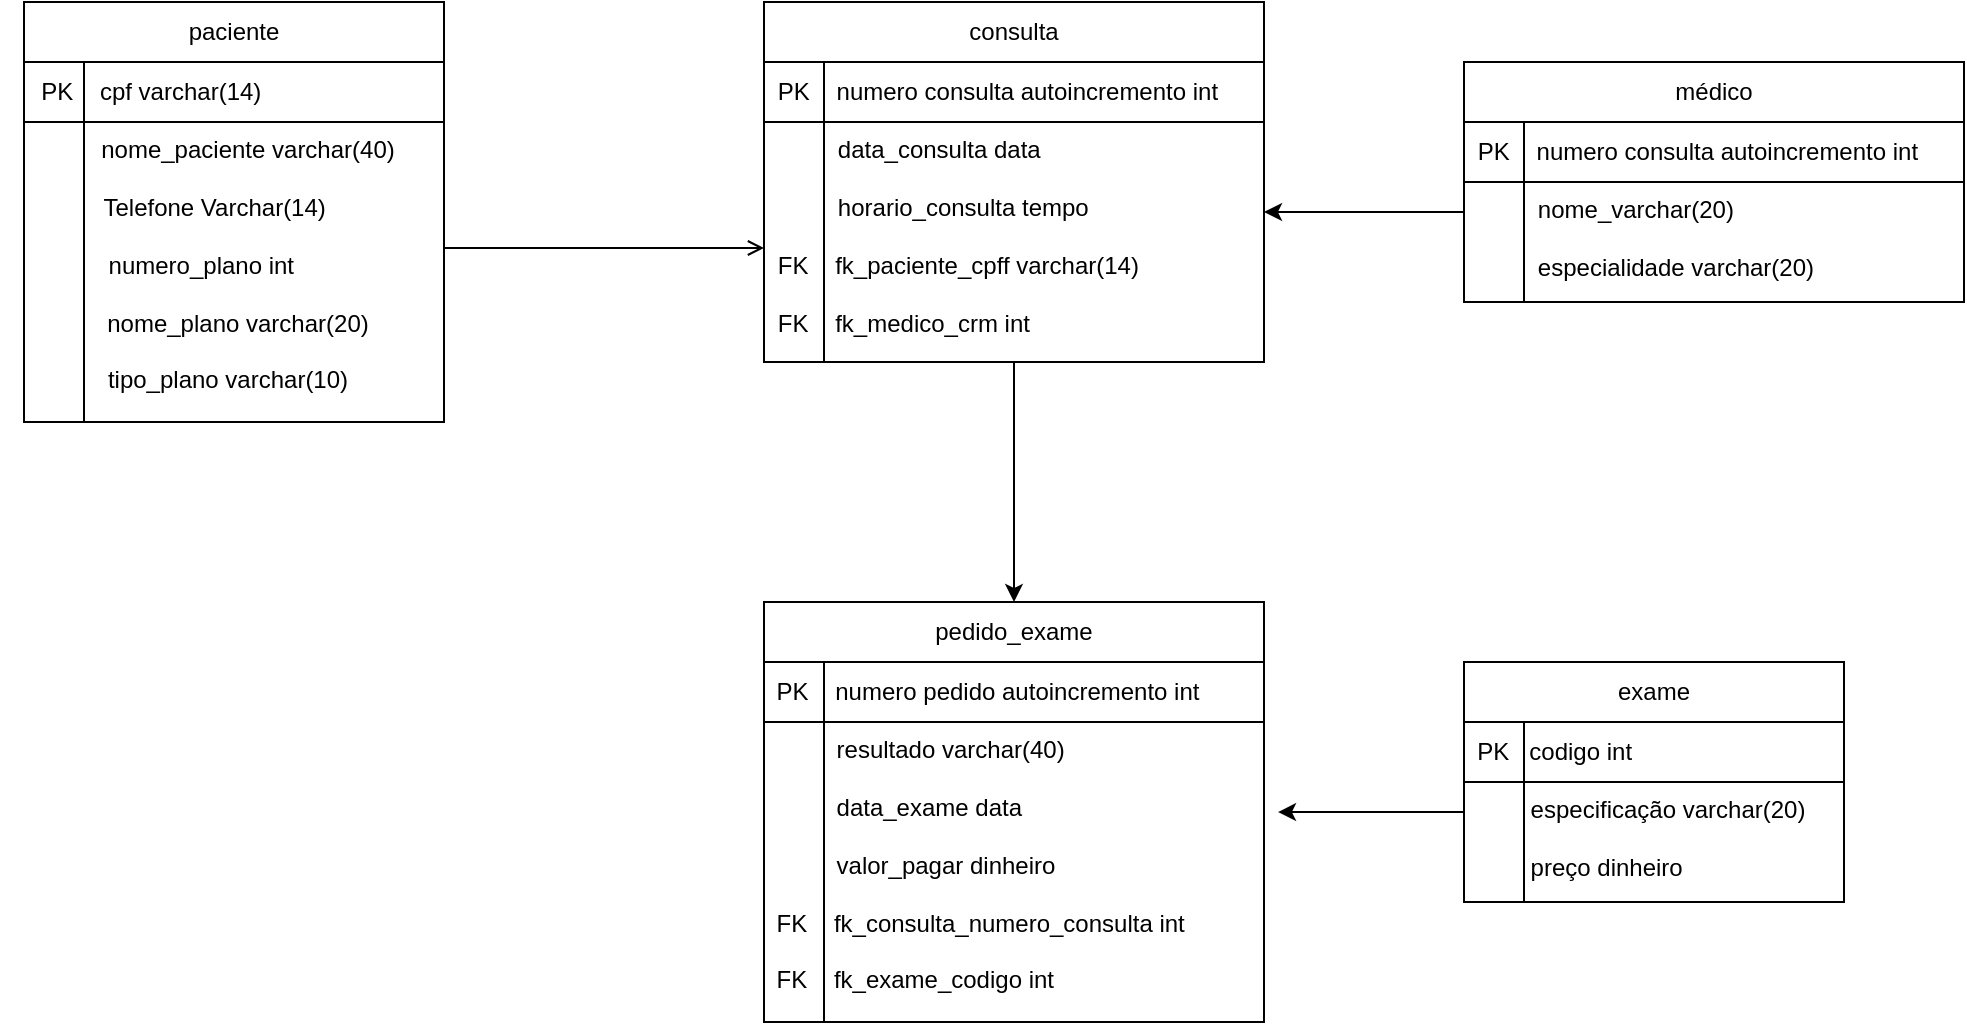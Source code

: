<mxfile version="23.0.2" type="github">
  <diagram id="C5RBs43oDa-KdzZeNtuy" name="Page-1">
    <mxGraphModel dx="1386" dy="759" grid="1" gridSize="10" guides="1" tooltips="1" connect="1" arrows="1" fold="1" page="1" pageScale="1" pageWidth="827" pageHeight="1169" math="0" shadow="0">
      <root>
        <mxCell id="WIyWlLk6GJQsqaUBKTNV-0" />
        <mxCell id="WIyWlLk6GJQsqaUBKTNV-1" parent="WIyWlLk6GJQsqaUBKTNV-0" />
        <mxCell id="zkfFHV4jXpPFQw0GAbJ--26" value="" style="endArrow=open;shadow=0;strokeWidth=1;rounded=0;endFill=1;edgeStyle=elbowEdgeStyle;elbow=vertical;" parent="WIyWlLk6GJQsqaUBKTNV-1" target="Xl5jIhtWlQXe7mWSOnUj-13" edge="1">
          <mxGeometry x="0.5" y="41" relative="1" as="geometry">
            <mxPoint x="270" y="153" as="sourcePoint" />
            <mxPoint x="420" y="153" as="targetPoint" />
            <mxPoint x="-40" y="32" as="offset" />
          </mxGeometry>
        </mxCell>
        <mxCell id="Xl5jIhtWlQXe7mWSOnUj-9" value="&lt;div style=&quot;text-align: left;&quot;&gt;&lt;span style=&quot;background-color: initial;&quot;&gt;&lt;br&gt;&lt;/span&gt;&lt;/div&gt;&lt;div style=&quot;text-align: left;&quot;&gt;&lt;font&gt;&lt;span style=&quot;background-color: initial;&quot;&gt;&amp;nbsp; &amp;nbsp; &amp;nbsp; PK&lt;/span&gt;&lt;span style=&quot;background-color: initial; text-align: center;&quot;&gt;&amp;nbsp; &amp;nbsp; cpf varchar(14)&lt;/span&gt;&lt;/font&gt;&lt;br&gt;&lt;/div&gt;&lt;br style=&quot;font-size: 12px;&quot;&gt;&lt;font&gt;&amp;nbsp; &amp;nbsp; &amp;nbsp; &amp;nbsp; &amp;nbsp; &amp;nbsp; &amp;nbsp; &amp;nbsp;nome_paciente varchar(40)&lt;/font&gt;&lt;br style=&quot;font-size: 12px;&quot;&gt;&lt;br style=&quot;font-size: 12px;&quot;&gt;&lt;div style=&quot;font-size: 12px;&quot;&gt;&amp;nbsp; &amp;nbsp; &amp;nbsp;Telefone Varchar(14)&lt;/div&gt;&lt;br style=&quot;font-size: 12px;&quot;&gt;&lt;div style=&quot;font-size: 12px;&quot;&gt;&amp;nbsp;numero_plano int&lt;/div&gt;&lt;div style=&quot;font-size: 12px;&quot;&gt;&amp;nbsp;&amp;nbsp;&lt;/div&gt;&lt;div style=&quot;font-size: 12px;&quot;&gt;&amp;nbsp; &amp;nbsp; &amp;nbsp; &amp;nbsp; &amp;nbsp; &amp;nbsp; nome_plano varchar(20)&lt;/div&gt;&lt;div style=&quot;font-size: 12px;&quot;&gt;&lt;br style=&quot;font-size: 12px;&quot;&gt;&lt;/div&gt;&lt;div style=&quot;font-size: 12px;&quot;&gt;&amp;nbsp; &amp;nbsp; &amp;nbsp; &amp;nbsp; &amp;nbsp;tipo_plano varchar(10)&lt;/div&gt;" style="shape=internalStorage;whiteSpace=wrap;html=1;backgroundOutline=1;dx=30;dy=30;horizontal=1;verticalAlign=top;align=center;fontSize=12;spacingTop=-13;spacingLeft=-36;" parent="WIyWlLk6GJQsqaUBKTNV-1" vertex="1">
          <mxGeometry x="70" y="60" width="210" height="180" as="geometry" />
        </mxCell>
        <mxCell id="Xl5jIhtWlQXe7mWSOnUj-11" value="paciente" style="rounded=0;whiteSpace=wrap;html=1;" parent="WIyWlLk6GJQsqaUBKTNV-1" vertex="1">
          <mxGeometry x="70" y="30" width="210" height="30" as="geometry" />
        </mxCell>
        <mxCell id="Xl5jIhtWlQXe7mWSOnUj-22" style="edgeStyle=orthogonalEdgeStyle;rounded=0;orthogonalLoop=1;jettySize=auto;html=1;exitX=0.5;exitY=1;exitDx=0;exitDy=0;entryX=0.5;entryY=0;entryDx=0;entryDy=0;" parent="WIyWlLk6GJQsqaUBKTNV-1" source="Xl5jIhtWlQXe7mWSOnUj-13" target="Xl5jIhtWlQXe7mWSOnUj-24" edge="1">
          <mxGeometry relative="1" as="geometry">
            <mxPoint x="545" y="330" as="targetPoint" />
          </mxGeometry>
        </mxCell>
        <mxCell id="Xl5jIhtWlQXe7mWSOnUj-13" value="&lt;div style=&quot;text-align: left;&quot;&gt;&lt;span style=&quot;background-color: initial;&quot;&gt;&lt;br&gt;&lt;/span&gt;&lt;/div&gt;&lt;div style=&quot;text-align: left;&quot;&gt;&lt;font&gt;&lt;span style=&quot;background-color: initial;&quot;&gt;&amp;nbsp; &amp;nbsp; &amp;nbsp; PK&lt;/span&gt;&lt;span style=&quot;background-color: initial; text-align: center;&quot;&gt;&amp;nbsp; &amp;nbsp; numero consulta autoincremento int&lt;/span&gt;&lt;/font&gt;&lt;br&gt;&lt;/div&gt;&lt;br style=&quot;font-size: 12px;&quot;&gt;&lt;div style=&quot;text-align: left;&quot;&gt;&lt;span style=&quot;background-color: initial;&quot;&gt;&amp;nbsp; &amp;nbsp; &amp;nbsp; &amp;nbsp; &amp;nbsp; &amp;nbsp; &amp;nbsp; &amp;nbsp;data_consulta data&lt;/span&gt;&lt;/div&gt;&lt;br style=&quot;font-size: 12px;&quot;&gt;&lt;div style=&quot;text-align: left; font-size: 12px;&quot;&gt;&amp;nbsp; &amp;nbsp; &amp;nbsp; &amp;nbsp; &amp;nbsp; &amp;nbsp; &amp;nbsp; &amp;nbsp;horario_consulta tempo&lt;/div&gt;&lt;br style=&quot;font-size: 12px;&quot;&gt;&lt;div style=&quot;text-align: left; font-size: 12px;&quot;&gt;&amp;nbsp; &amp;nbsp; &amp;nbsp; FK&amp;nbsp; &amp;nbsp; fk_paciente_cpff varchar(14)&lt;/div&gt;&lt;div style=&quot;font-size: 12px;&quot;&gt;&amp;nbsp;&amp;nbsp;&lt;/div&gt;&lt;div style=&quot;text-align: left; font-size: 12px;&quot;&gt;&lt;span style=&quot;background-color: initial;&quot;&gt;&amp;nbsp; &amp;nbsp; &amp;nbsp; FK&amp;nbsp; &amp;nbsp; fk_medico_crm int&lt;/span&gt;&lt;/div&gt;" style="shape=internalStorage;whiteSpace=wrap;html=1;backgroundOutline=1;dx=30;dy=30;horizontal=1;verticalAlign=top;align=center;fontSize=12;spacingTop=-13;spacingLeft=-36;" parent="WIyWlLk6GJQsqaUBKTNV-1" vertex="1">
          <mxGeometry x="440" y="60" width="250" height="150" as="geometry" />
        </mxCell>
        <mxCell id="Xl5jIhtWlQXe7mWSOnUj-14" value="consulta" style="rounded=0;whiteSpace=wrap;html=1;" parent="WIyWlLk6GJQsqaUBKTNV-1" vertex="1">
          <mxGeometry x="440" y="30" width="250" height="30" as="geometry" />
        </mxCell>
        <mxCell id="Xl5jIhtWlQXe7mWSOnUj-21" style="edgeStyle=orthogonalEdgeStyle;rounded=0;orthogonalLoop=1;jettySize=auto;html=1;entryX=1;entryY=0.5;entryDx=0;entryDy=0;" parent="WIyWlLk6GJQsqaUBKTNV-1" source="Xl5jIhtWlQXe7mWSOnUj-15" target="Xl5jIhtWlQXe7mWSOnUj-13" edge="1">
          <mxGeometry relative="1" as="geometry" />
        </mxCell>
        <mxCell id="Xl5jIhtWlQXe7mWSOnUj-15" value="&lt;div style=&quot;text-align: left;&quot;&gt;&lt;span style=&quot;background-color: initial;&quot;&gt;&lt;br&gt;&lt;/span&gt;&lt;/div&gt;&lt;div style=&quot;text-align: left;&quot;&gt;&lt;span style=&quot;background-color: initial;&quot;&gt;&amp;nbsp; &amp;nbsp; &amp;nbsp; PK&lt;/span&gt;&lt;span style=&quot;background-color: initial; text-align: center;&quot;&gt;&amp;nbsp; &amp;nbsp; numero consulta autoincremento int&lt;/span&gt;&lt;br&gt;&lt;/div&gt;&lt;br style=&quot;font-size: 12px;&quot;&gt;&lt;div style=&quot;text-align: left;&quot;&gt;&lt;span style=&quot;background-color: initial;&quot;&gt;&amp;nbsp; &amp;nbsp; &amp;nbsp; &amp;nbsp; &amp;nbsp; &amp;nbsp; &amp;nbsp; &amp;nbsp;nome_varchar(20)&lt;/span&gt;&lt;/div&gt;&lt;br style=&quot;font-size: 12px;&quot;&gt;&lt;div style=&quot;text-align: left; font-size: 12px;&quot;&gt;&amp;nbsp; &amp;nbsp; &amp;nbsp; &amp;nbsp; &amp;nbsp; &amp;nbsp; &amp;nbsp; &amp;nbsp;especialidade varchar(20)&lt;/div&gt;&lt;br style=&quot;font-size: 12px;&quot;&gt;&lt;div style=&quot;text-align: left; font-size: 12px;&quot;&gt;&amp;nbsp; &amp;nbsp; &amp;nbsp; &amp;nbsp; &amp;nbsp; &amp;nbsp;&lt;/div&gt;&lt;div style=&quot;font-size: 12px;&quot;&gt;&amp;nbsp;&amp;nbsp;&lt;/div&gt;&lt;div style=&quot;text-align: left; font-size: 12px;&quot;&gt;&lt;span style=&quot;background-color: initial;&quot;&gt;&amp;nbsp; &amp;nbsp; &amp;nbsp; &amp;nbsp; &amp;nbsp; &amp;nbsp;&lt;/span&gt;&lt;/div&gt;" style="shape=internalStorage;whiteSpace=wrap;html=1;backgroundOutline=1;dx=30;dy=30;horizontal=1;verticalAlign=top;align=center;fontSize=12;spacingTop=-13;spacingLeft=-36;" parent="WIyWlLk6GJQsqaUBKTNV-1" vertex="1">
          <mxGeometry x="790" y="90" width="250" height="90" as="geometry" />
        </mxCell>
        <mxCell id="Xl5jIhtWlQXe7mWSOnUj-20" value="médico" style="rounded=0;whiteSpace=wrap;html=1;" parent="WIyWlLk6GJQsqaUBKTNV-1" vertex="1">
          <mxGeometry x="790" y="60" width="250" height="30" as="geometry" />
        </mxCell>
        <mxCell id="Xl5jIhtWlQXe7mWSOnUj-23" value="&lt;div style=&quot;text-align: left;&quot;&gt;&lt;span style=&quot;background-color: initial;&quot;&gt;&lt;br&gt;&lt;/span&gt;&lt;/div&gt;&lt;div style=&quot;text-align: left;&quot;&gt;&lt;font&gt;&lt;span style=&quot;background-color: initial;&quot;&gt;&amp;nbsp; &amp;nbsp;PK&lt;/span&gt;&lt;span style=&quot;background-color: initial; text-align: center;&quot;&gt;&amp;nbsp; &amp;nbsp; numero pedido autoincremento int&lt;/span&gt;&lt;/font&gt;&lt;br&gt;&lt;/div&gt;&lt;br style=&quot;font-size: 12px;&quot;&gt;&lt;div style=&quot;text-align: left;&quot;&gt;&lt;span style=&quot;background-color: initial;&quot;&gt;&amp;nbsp; &amp;nbsp; &amp;nbsp; &amp;nbsp; &amp;nbsp; &amp;nbsp; resultado varchar(40)&lt;/span&gt;&lt;/div&gt;&lt;br style=&quot;font-size: 12px;&quot;&gt;&lt;div style=&quot;text-align: left; font-size: 12px;&quot;&gt;&amp;nbsp; &amp;nbsp; &amp;nbsp; &amp;nbsp; &amp;nbsp; &amp;nbsp; data_exame data&lt;/div&gt;&lt;div style=&quot;font-size: 12px;&quot;&gt;&lt;br&gt;&lt;/div&gt;&lt;div style=&quot;text-align: left;&quot;&gt;&amp;nbsp; &amp;nbsp; &amp;nbsp; &amp;nbsp; &amp;nbsp; &amp;nbsp; valor_pagar dinheiro&lt;/div&gt;&lt;div style=&quot;text-align: left;&quot;&gt;&lt;br&gt;&lt;/div&gt;&lt;div style=&quot;text-align: left; font-size: 12px;&quot;&gt;&amp;nbsp; &amp;nbsp;FK&amp;nbsp; &amp;nbsp; fk_consulta_numero_consulta int&lt;/div&gt;&lt;div style=&quot;font-size: 12px;&quot;&gt;&amp;nbsp;&amp;nbsp;&lt;/div&gt;&lt;div style=&quot;text-align: left; font-size: 12px;&quot;&gt;&lt;span style=&quot;background-color: initial;&quot;&gt;&amp;nbsp; &amp;nbsp;FK&amp;nbsp; &amp;nbsp; fk_exame_codigo int&lt;/span&gt;&lt;/div&gt;" style="shape=internalStorage;whiteSpace=wrap;html=1;backgroundOutline=1;dx=30;dy=30;horizontal=1;verticalAlign=top;align=center;fontSize=12;spacingTop=-13;spacingLeft=-36;" parent="WIyWlLk6GJQsqaUBKTNV-1" vertex="1">
          <mxGeometry x="440" y="360" width="250" height="180" as="geometry" />
        </mxCell>
        <mxCell id="Xl5jIhtWlQXe7mWSOnUj-24" value="pedido_exame" style="rounded=0;whiteSpace=wrap;html=1;" parent="WIyWlLk6GJQsqaUBKTNV-1" vertex="1">
          <mxGeometry x="440" y="330" width="250" height="30" as="geometry" />
        </mxCell>
        <mxCell id="Xl5jIhtWlQXe7mWSOnUj-27" value="&lt;div style=&quot;text-align: left;&quot;&gt;&lt;span style=&quot;background-color: initial;&quot;&gt;&lt;br&gt;&lt;/span&gt;&lt;/div&gt;&lt;div style=&quot;text-align: left;&quot;&gt;&lt;font&gt;&lt;span style=&quot;background-color: initial;&quot;&gt;&amp;nbsp; &amp;nbsp; &amp;nbsp; &amp;nbsp;PK&lt;/span&gt;&lt;span style=&quot;background-color: initial; text-align: center;&quot;&gt;&amp;nbsp; &amp;nbsp;codigo int&lt;/span&gt;&lt;/font&gt;&lt;br&gt;&lt;/div&gt;&lt;br style=&quot;font-size: 12px;&quot;&gt;&lt;div style=&quot;text-align: left;&quot;&gt;&lt;span style=&quot;background-color: initial;&quot;&gt;&amp;nbsp; &amp;nbsp; &amp;nbsp; &amp;nbsp; &amp;nbsp; &amp;nbsp; &amp;nbsp; &amp;nbsp;especificação varchar(20)&lt;/span&gt;&lt;/div&gt;&lt;br style=&quot;font-size: 12px;&quot;&gt;&lt;div style=&quot;text-align: left; font-size: 12px;&quot;&gt;&amp;nbsp; &amp;nbsp; &amp;nbsp; &amp;nbsp; &amp;nbsp; &amp;nbsp; &amp;nbsp; &amp;nbsp;preço dinheiro&lt;/div&gt;&lt;br style=&quot;font-size: 12px;&quot;&gt;&lt;div style=&quot;text-align: left; font-size: 12px;&quot;&gt;&amp;nbsp; &amp;nbsp; &amp;nbsp; &amp;nbsp; &amp;nbsp; &amp;nbsp;&lt;/div&gt;&lt;div style=&quot;font-size: 12px;&quot;&gt;&amp;nbsp;&amp;nbsp;&lt;/div&gt;&lt;div style=&quot;text-align: left; font-size: 12px;&quot;&gt;&lt;span style=&quot;background-color: initial;&quot;&gt;&amp;nbsp; &amp;nbsp; &amp;nbsp; &amp;nbsp; &amp;nbsp; &amp;nbsp;&lt;/span&gt;&lt;/div&gt;" style="shape=internalStorage;whiteSpace=wrap;html=1;backgroundOutline=1;dx=30;dy=30;horizontal=1;verticalAlign=top;align=center;fontSize=12;spacingTop=-13;spacingLeft=-36;" parent="WIyWlLk6GJQsqaUBKTNV-1" vertex="1">
          <mxGeometry x="790" y="390" width="190" height="90" as="geometry" />
        </mxCell>
        <mxCell id="Xl5jIhtWlQXe7mWSOnUj-28" value="exame" style="rounded=0;whiteSpace=wrap;html=1;" parent="WIyWlLk6GJQsqaUBKTNV-1" vertex="1">
          <mxGeometry x="790" y="360" width="190" height="30" as="geometry" />
        </mxCell>
        <mxCell id="Xl5jIhtWlQXe7mWSOnUj-31" style="edgeStyle=orthogonalEdgeStyle;rounded=0;orthogonalLoop=1;jettySize=auto;html=1;entryX=1.028;entryY=0.417;entryDx=0;entryDy=0;entryPerimeter=0;" parent="WIyWlLk6GJQsqaUBKTNV-1" source="Xl5jIhtWlQXe7mWSOnUj-27" target="Xl5jIhtWlQXe7mWSOnUj-23" edge="1">
          <mxGeometry relative="1" as="geometry" />
        </mxCell>
      </root>
    </mxGraphModel>
  </diagram>
</mxfile>
